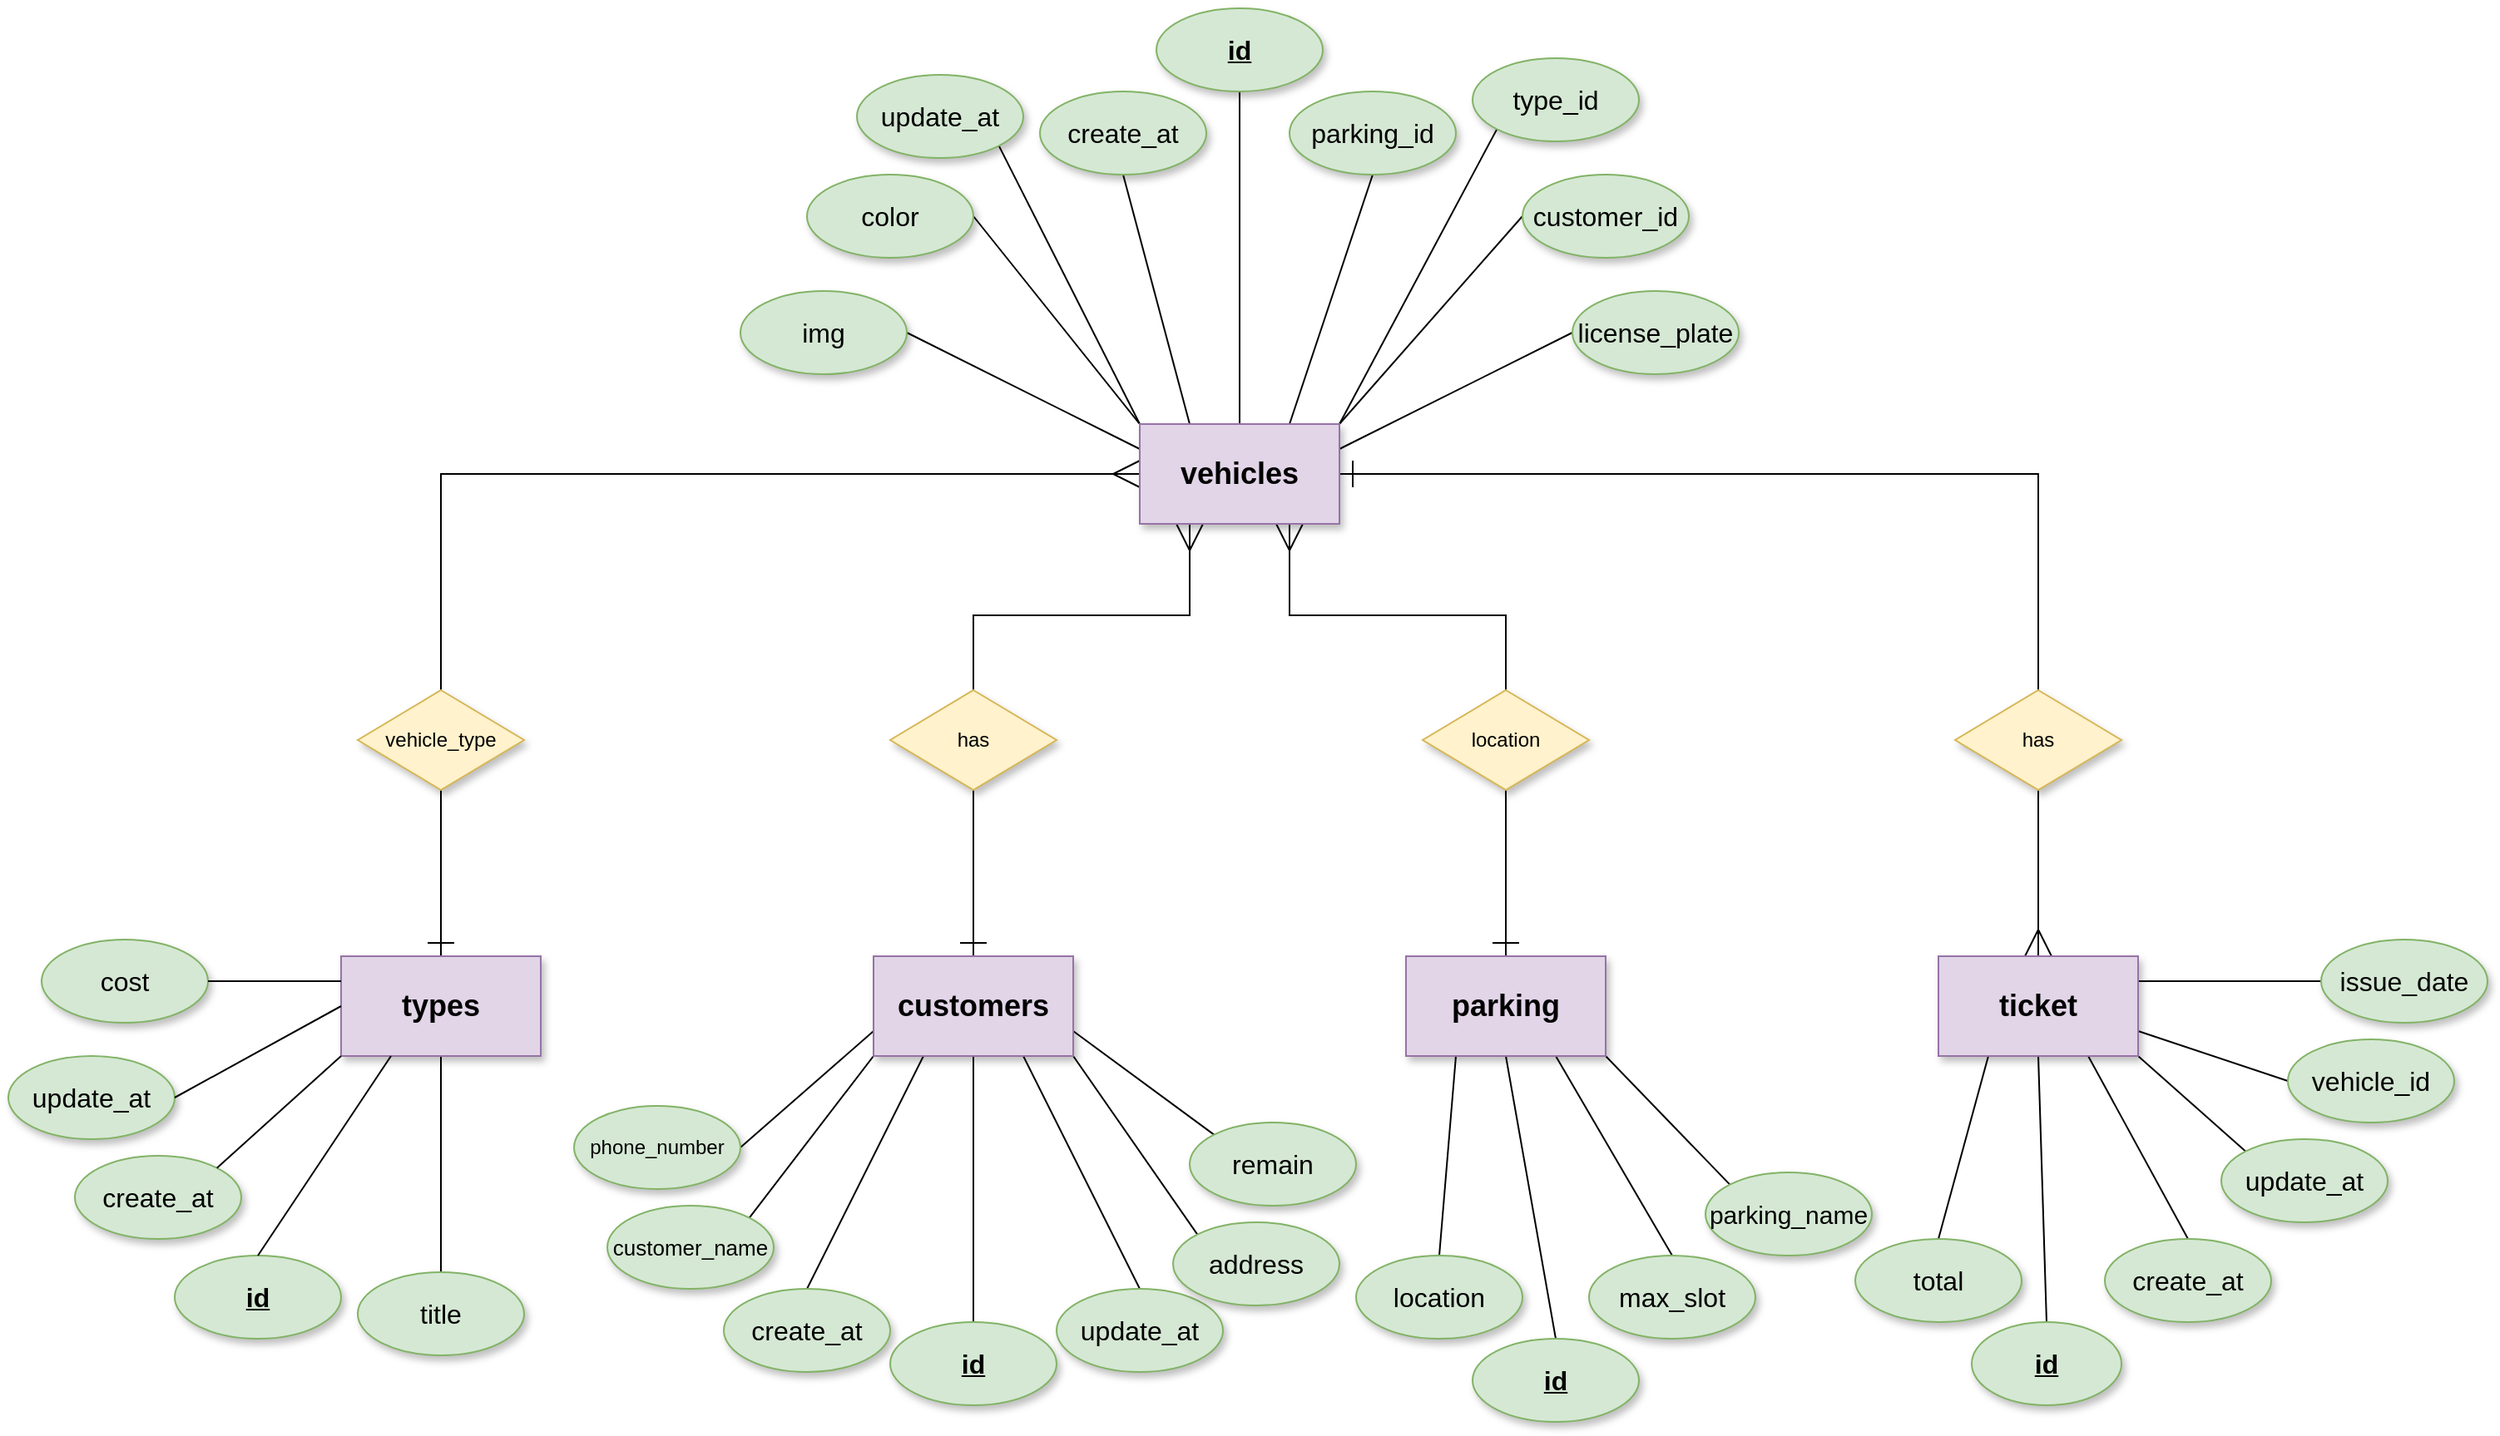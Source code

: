 <mxfile version="25.0.3">
  <diagram name="Trang-1" id="zjt-jPT9IUWbfWVk4MiD">
    <mxGraphModel dx="1493" dy="1043" grid="1" gridSize="10" guides="0" tooltips="1" connect="1" arrows="1" fold="1" page="1" pageScale="1" pageWidth="2000" pageHeight="1000" math="0" shadow="0">
      <root>
        <mxCell id="0" />
        <mxCell id="1" parent="0" />
        <mxCell id="s93bzkk8fJkEyXmZJDAm-113" value="" style="group" parent="1" vertex="1" connectable="0">
          <mxGeometry x="260" y="90" width="1490" height="850" as="geometry" />
        </mxCell>
        <mxCell id="s93bzkk8fJkEyXmZJDAm-8" style="edgeStyle=orthogonalEdgeStyle;rounded=0;orthogonalLoop=1;jettySize=auto;html=1;exitX=0.5;exitY=0;exitDx=0;exitDy=0;entryX=0;entryY=0.5;entryDx=0;entryDy=0;shadow=0;endSize=14;endArrow=ERmany;endFill=0;" parent="s93bzkk8fJkEyXmZJDAm-113" source="s93bzkk8fJkEyXmZJDAm-7" target="s93bzkk8fJkEyXmZJDAm-3" edge="1">
          <mxGeometry relative="1" as="geometry" />
        </mxCell>
        <mxCell id="s93bzkk8fJkEyXmZJDAm-13" style="edgeStyle=orthogonalEdgeStyle;rounded=0;orthogonalLoop=1;jettySize=auto;html=1;exitX=0.5;exitY=1;exitDx=0;exitDy=0;entryX=0.5;entryY=0;entryDx=0;entryDy=0;shadow=0;endSize=14;endArrow=ERone;endFill=0;" parent="s93bzkk8fJkEyXmZJDAm-113" source="s93bzkk8fJkEyXmZJDAm-7" target="s93bzkk8fJkEyXmZJDAm-4" edge="1">
          <mxGeometry relative="1" as="geometry" />
        </mxCell>
        <mxCell id="s93bzkk8fJkEyXmZJDAm-19" style="edgeStyle=orthogonalEdgeStyle;rounded=0;orthogonalLoop=1;jettySize=auto;html=1;exitX=0.5;exitY=0;exitDx=0;exitDy=0;entryX=0.75;entryY=1;entryDx=0;entryDy=0;shadow=0;endSize=14;endArrow=ERmany;endFill=0;" parent="s93bzkk8fJkEyXmZJDAm-113" source="s93bzkk8fJkEyXmZJDAm-15" target="s93bzkk8fJkEyXmZJDAm-3" edge="1">
          <mxGeometry relative="1" as="geometry" />
        </mxCell>
        <mxCell id="s93bzkk8fJkEyXmZJDAm-22" style="edgeStyle=orthogonalEdgeStyle;rounded=0;orthogonalLoop=1;jettySize=auto;html=1;exitX=0.5;exitY=1;exitDx=0;exitDy=0;entryX=0.5;entryY=0;entryDx=0;entryDy=0;shadow=0;endSize=14;endArrow=ERone;endFill=0;" parent="s93bzkk8fJkEyXmZJDAm-113" source="s93bzkk8fJkEyXmZJDAm-15" target="s93bzkk8fJkEyXmZJDAm-6" edge="1">
          <mxGeometry relative="1" as="geometry" />
        </mxCell>
        <mxCell id="s93bzkk8fJkEyXmZJDAm-23" style="edgeStyle=orthogonalEdgeStyle;rounded=0;orthogonalLoop=1;jettySize=auto;html=1;exitX=0.5;exitY=1;exitDx=0;exitDy=0;entryX=0.5;entryY=0;entryDx=0;entryDy=0;endArrow=ERone;endFill=0;shadow=0;startSize=6;endSize=14;" parent="s93bzkk8fJkEyXmZJDAm-113" source="s93bzkk8fJkEyXmZJDAm-16" target="s93bzkk8fJkEyXmZJDAm-1" edge="1">
          <mxGeometry relative="1" as="geometry" />
        </mxCell>
        <mxCell id="s93bzkk8fJkEyXmZJDAm-24" style="edgeStyle=orthogonalEdgeStyle;rounded=0;orthogonalLoop=1;jettySize=auto;html=1;exitX=0.5;exitY=0;exitDx=0;exitDy=0;entryX=0.25;entryY=1;entryDx=0;entryDy=0;endArrow=ERmany;endFill=0;endSize=14;" parent="s93bzkk8fJkEyXmZJDAm-113" source="s93bzkk8fJkEyXmZJDAm-16" target="s93bzkk8fJkEyXmZJDAm-3" edge="1">
          <mxGeometry relative="1" as="geometry" />
        </mxCell>
        <mxCell id="s93bzkk8fJkEyXmZJDAm-20" style="edgeStyle=orthogonalEdgeStyle;rounded=0;orthogonalLoop=1;jettySize=auto;html=1;exitX=0.5;exitY=0;exitDx=0;exitDy=0;entryX=1;entryY=0.5;entryDx=0;entryDy=0;shadow=0;endSize=14;endArrow=ERone;endFill=0;" parent="s93bzkk8fJkEyXmZJDAm-113" source="s93bzkk8fJkEyXmZJDAm-17" target="s93bzkk8fJkEyXmZJDAm-3" edge="1">
          <mxGeometry relative="1" as="geometry" />
        </mxCell>
        <mxCell id="s93bzkk8fJkEyXmZJDAm-21" style="edgeStyle=orthogonalEdgeStyle;rounded=0;orthogonalLoop=1;jettySize=auto;html=1;exitX=0.5;exitY=1;exitDx=0;exitDy=0;entryX=0.5;entryY=0;entryDx=0;entryDy=0;shadow=0;endSize=14;endArrow=ERmany;endFill=0;" parent="s93bzkk8fJkEyXmZJDAm-113" source="s93bzkk8fJkEyXmZJDAm-17" target="s93bzkk8fJkEyXmZJDAm-5" edge="1">
          <mxGeometry relative="1" as="geometry" />
        </mxCell>
        <mxCell id="s93bzkk8fJkEyXmZJDAm-81" value="" style="endArrow=none;html=1;rounded=0;entryX=0.5;entryY=0;entryDx=0;entryDy=0;exitX=0.5;exitY=1;exitDx=0;exitDy=0;" parent="s93bzkk8fJkEyXmZJDAm-113" source="s93bzkk8fJkEyXmZJDAm-4" target="s93bzkk8fJkEyXmZJDAm-64" edge="1">
          <mxGeometry width="50" height="50" relative="1" as="geometry">
            <mxPoint x="310" y="710" as="sourcePoint" />
            <mxPoint x="230" y="830" as="targetPoint" />
          </mxGeometry>
        </mxCell>
        <mxCell id="s93bzkk8fJkEyXmZJDAm-100" value="" style="endArrow=none;html=1;rounded=0;entryX=0.5;entryY=0;entryDx=0;entryDy=0;exitX=0.25;exitY=1;exitDx=0;exitDy=0;" parent="s93bzkk8fJkEyXmZJDAm-113" source="s93bzkk8fJkEyXmZJDAm-5" target="s93bzkk8fJkEyXmZJDAm-99" edge="1">
          <mxGeometry width="50" height="50" relative="1" as="geometry">
            <mxPoint x="1150" y="640" as="sourcePoint" />
            <mxPoint x="1225" y="717" as="targetPoint" />
          </mxGeometry>
        </mxCell>
        <mxCell id="s93bzkk8fJkEyXmZJDAm-101" value="" style="endArrow=none;html=1;rounded=0;entryX=0.5;entryY=0;entryDx=0;entryDy=0;exitX=0.5;exitY=1;exitDx=0;exitDy=0;" parent="s93bzkk8fJkEyXmZJDAm-113" source="s93bzkk8fJkEyXmZJDAm-5" target="s93bzkk8fJkEyXmZJDAm-31" edge="1">
          <mxGeometry width="50" height="50" relative="1" as="geometry">
            <mxPoint x="1200" y="640" as="sourcePoint" />
            <mxPoint x="1200" y="810" as="targetPoint" />
          </mxGeometry>
        </mxCell>
        <mxCell id="s93bzkk8fJkEyXmZJDAm-102" value="" style="endArrow=none;html=1;rounded=0;entryX=0.5;entryY=0;entryDx=0;entryDy=0;exitX=0.75;exitY=1;exitDx=0;exitDy=0;" parent="s93bzkk8fJkEyXmZJDAm-113" source="s93bzkk8fJkEyXmZJDAm-5" target="s93bzkk8fJkEyXmZJDAm-95" edge="1">
          <mxGeometry width="50" height="50" relative="1" as="geometry">
            <mxPoint x="1210" y="650" as="sourcePoint" />
            <mxPoint x="1210" y="820" as="targetPoint" />
          </mxGeometry>
        </mxCell>
        <mxCell id="s93bzkk8fJkEyXmZJDAm-103" value="" style="endArrow=none;html=1;rounded=0;entryX=0;entryY=0;entryDx=0;entryDy=0;exitX=1;exitY=1;exitDx=0;exitDy=0;" parent="s93bzkk8fJkEyXmZJDAm-113" source="s93bzkk8fJkEyXmZJDAm-5" target="s93bzkk8fJkEyXmZJDAm-98" edge="1">
          <mxGeometry width="50" height="50" relative="1" as="geometry">
            <mxPoint x="1220" y="660" as="sourcePoint" />
            <mxPoint x="1220" y="830" as="targetPoint" />
          </mxGeometry>
        </mxCell>
        <mxCell id="s93bzkk8fJkEyXmZJDAm-107" value="" style="endArrow=none;html=1;rounded=0;entryX=0;entryY=0.5;entryDx=0;entryDy=0;exitX=1;exitY=0.75;exitDx=0;exitDy=0;" parent="s93bzkk8fJkEyXmZJDAm-113" source="s93bzkk8fJkEyXmZJDAm-5" target="s93bzkk8fJkEyXmZJDAm-105" edge="1">
          <mxGeometry width="50" height="50" relative="1" as="geometry">
            <mxPoint x="1290" y="640" as="sourcePoint" />
            <mxPoint x="1395" y="707" as="targetPoint" />
          </mxGeometry>
        </mxCell>
        <mxCell id="s93bzkk8fJkEyXmZJDAm-108" value="" style="endArrow=none;html=1;rounded=0;entryX=0;entryY=0.5;entryDx=0;entryDy=0;exitX=1;exitY=0.25;exitDx=0;exitDy=0;" parent="s93bzkk8fJkEyXmZJDAm-113" source="s93bzkk8fJkEyXmZJDAm-5" target="s93bzkk8fJkEyXmZJDAm-106" edge="1">
          <mxGeometry width="50" height="50" relative="1" as="geometry">
            <mxPoint x="1300" y="650" as="sourcePoint" />
            <mxPoint x="1405" y="717" as="targetPoint" />
          </mxGeometry>
        </mxCell>
        <mxCell id="s93bzkk8fJkEyXmZJDAm-85" value="" style="endArrow=none;html=1;rounded=0;entryX=0.5;entryY=0;entryDx=0;entryDy=0;exitX=0.5;exitY=1;exitDx=0;exitDy=0;" parent="s93bzkk8fJkEyXmZJDAm-113" source="s93bzkk8fJkEyXmZJDAm-6" target="s93bzkk8fJkEyXmZJDAm-30" edge="1">
          <mxGeometry width="50" height="50" relative="1" as="geometry">
            <mxPoint x="350" y="750" as="sourcePoint" />
            <mxPoint x="270" y="870" as="targetPoint" />
          </mxGeometry>
        </mxCell>
        <mxCell id="s93bzkk8fJkEyXmZJDAm-89" value="" style="endArrow=none;html=1;rounded=0;entryX=0.5;entryY=0;entryDx=0;entryDy=0;exitX=0.25;exitY=1;exitDx=0;exitDy=0;" parent="s93bzkk8fJkEyXmZJDAm-113" source="s93bzkk8fJkEyXmZJDAm-6" target="s93bzkk8fJkEyXmZJDAm-86" edge="1">
          <mxGeometry width="50" height="50" relative="1" as="geometry">
            <mxPoint x="860" y="660" as="sourcePoint" />
            <mxPoint x="970" y="780" as="targetPoint" />
          </mxGeometry>
        </mxCell>
        <mxCell id="s93bzkk8fJkEyXmZJDAm-91" value="" style="endArrow=none;html=1;rounded=0;entryX=0.5;entryY=0;entryDx=0;entryDy=0;exitX=0.75;exitY=1;exitDx=0;exitDy=0;" parent="s93bzkk8fJkEyXmZJDAm-113" source="s93bzkk8fJkEyXmZJDAm-6" target="s93bzkk8fJkEyXmZJDAm-90" edge="1">
          <mxGeometry width="50" height="50" relative="1" as="geometry">
            <mxPoint x="880" y="640" as="sourcePoint" />
            <mxPoint x="900" y="760" as="targetPoint" />
          </mxGeometry>
        </mxCell>
        <mxCell id="s93bzkk8fJkEyXmZJDAm-93" value="" style="endArrow=none;html=1;rounded=0;entryX=0;entryY=0;entryDx=0;entryDy=0;exitX=1;exitY=1;exitDx=0;exitDy=0;" parent="s93bzkk8fJkEyXmZJDAm-113" source="s93bzkk8fJkEyXmZJDAm-6" target="s93bzkk8fJkEyXmZJDAm-92" edge="1">
          <mxGeometry width="50" height="50" relative="1" as="geometry">
            <mxPoint x="940" y="640" as="sourcePoint" />
            <mxPoint x="1010" y="760" as="targetPoint" />
          </mxGeometry>
        </mxCell>
        <mxCell id="s93bzkk8fJkEyXmZJDAm-74" value="" style="endArrow=none;html=1;rounded=0;entryX=0.5;entryY=0;entryDx=0;entryDy=0;exitX=0.5;exitY=1;exitDx=0;exitDy=0;" parent="s93bzkk8fJkEyXmZJDAm-113" source="s93bzkk8fJkEyXmZJDAm-1" target="s93bzkk8fJkEyXmZJDAm-29" edge="1">
          <mxGeometry width="50" height="50" relative="1" as="geometry">
            <mxPoint x="580" y="640" as="sourcePoint" />
            <mxPoint x="500" y="760" as="targetPoint" />
          </mxGeometry>
        </mxCell>
        <mxCell id="s93bzkk8fJkEyXmZJDAm-75" value="" style="endArrow=none;html=1;rounded=0;entryX=0.5;entryY=0;entryDx=0;entryDy=0;exitX=0.25;exitY=1;exitDx=0;exitDy=0;" parent="s93bzkk8fJkEyXmZJDAm-113" source="s93bzkk8fJkEyXmZJDAm-1" target="s93bzkk8fJkEyXmZJDAm-65" edge="1">
          <mxGeometry width="50" height="50" relative="1" as="geometry">
            <mxPoint x="250" y="650" as="sourcePoint" />
            <mxPoint x="170" y="770" as="targetPoint" />
          </mxGeometry>
        </mxCell>
        <mxCell id="s93bzkk8fJkEyXmZJDAm-76" value="" style="endArrow=none;html=1;rounded=0;entryX=1;entryY=0;entryDx=0;entryDy=0;exitX=0;exitY=1;exitDx=0;exitDy=0;" parent="s93bzkk8fJkEyXmZJDAm-113" source="s93bzkk8fJkEyXmZJDAm-1" target="s93bzkk8fJkEyXmZJDAm-70" edge="1">
          <mxGeometry width="50" height="50" relative="1" as="geometry">
            <mxPoint x="260" y="660" as="sourcePoint" />
            <mxPoint x="180" y="780" as="targetPoint" />
          </mxGeometry>
        </mxCell>
        <mxCell id="s93bzkk8fJkEyXmZJDAm-77" value="" style="endArrow=none;html=1;rounded=0;entryX=1;entryY=0.5;entryDx=0;entryDy=0;exitX=0;exitY=0.75;exitDx=0;exitDy=0;" parent="s93bzkk8fJkEyXmZJDAm-113" source="s93bzkk8fJkEyXmZJDAm-1" target="s93bzkk8fJkEyXmZJDAm-72" edge="1">
          <mxGeometry width="50" height="50" relative="1" as="geometry">
            <mxPoint x="270" y="670" as="sourcePoint" />
            <mxPoint x="190" y="790" as="targetPoint" />
          </mxGeometry>
        </mxCell>
        <mxCell id="s93bzkk8fJkEyXmZJDAm-78" value="" style="endArrow=none;html=1;rounded=0;entryX=0.5;entryY=0;entryDx=0;entryDy=0;exitX=0.75;exitY=1;exitDx=0;exitDy=0;" parent="s93bzkk8fJkEyXmZJDAm-113" source="s93bzkk8fJkEyXmZJDAm-1" target="s93bzkk8fJkEyXmZJDAm-68" edge="1">
          <mxGeometry width="50" height="50" relative="1" as="geometry">
            <mxPoint x="280" y="680" as="sourcePoint" />
            <mxPoint x="200" y="800" as="targetPoint" />
          </mxGeometry>
        </mxCell>
        <mxCell id="s93bzkk8fJkEyXmZJDAm-79" value="" style="endArrow=none;html=1;rounded=0;entryX=0;entryY=0;entryDx=0;entryDy=0;exitX=1;exitY=1;exitDx=0;exitDy=0;" parent="s93bzkk8fJkEyXmZJDAm-113" source="s93bzkk8fJkEyXmZJDAm-1" target="s93bzkk8fJkEyXmZJDAm-69" edge="1">
          <mxGeometry width="50" height="50" relative="1" as="geometry">
            <mxPoint x="290" y="690" as="sourcePoint" />
            <mxPoint x="210" y="810" as="targetPoint" />
          </mxGeometry>
        </mxCell>
        <mxCell id="s93bzkk8fJkEyXmZJDAm-80" value="" style="endArrow=none;html=1;rounded=0;entryX=0;entryY=0;entryDx=0;entryDy=0;exitX=1;exitY=0.75;exitDx=0;exitDy=0;" parent="s93bzkk8fJkEyXmZJDAm-113" source="s93bzkk8fJkEyXmZJDAm-1" target="s93bzkk8fJkEyXmZJDAm-73" edge="1">
          <mxGeometry width="50" height="50" relative="1" as="geometry">
            <mxPoint x="300" y="700" as="sourcePoint" />
            <mxPoint x="220" y="820" as="targetPoint" />
          </mxGeometry>
        </mxCell>
        <mxCell id="s93bzkk8fJkEyXmZJDAm-46" value="" style="endArrow=none;html=1;rounded=0;entryX=0;entryY=0.25;entryDx=0;entryDy=0;exitX=1;exitY=0.5;exitDx=0;exitDy=0;" parent="s93bzkk8fJkEyXmZJDAm-113" source="s93bzkk8fJkEyXmZJDAm-38" target="s93bzkk8fJkEyXmZJDAm-3" edge="1">
          <mxGeometry width="50" height="50" relative="1" as="geometry">
            <mxPoint x="430" y="230" as="sourcePoint" />
            <mxPoint x="480" y="180" as="targetPoint" />
          </mxGeometry>
        </mxCell>
        <mxCell id="s93bzkk8fJkEyXmZJDAm-47" value="" style="endArrow=none;html=1;rounded=0;entryX=0;entryY=0;entryDx=0;entryDy=0;exitX=1;exitY=0.5;exitDx=0;exitDy=0;" parent="s93bzkk8fJkEyXmZJDAm-113" source="s93bzkk8fJkEyXmZJDAm-37" target="s93bzkk8fJkEyXmZJDAm-3" edge="1">
          <mxGeometry width="50" height="50" relative="1" as="geometry">
            <mxPoint x="490" y="190" as="sourcePoint" />
            <mxPoint x="700" y="230" as="targetPoint" />
          </mxGeometry>
        </mxCell>
        <mxCell id="s93bzkk8fJkEyXmZJDAm-49" value="" style="endArrow=none;html=1;rounded=0;entryX=0;entryY=0;entryDx=0;entryDy=0;exitX=1;exitY=1;exitDx=0;exitDy=0;" parent="s93bzkk8fJkEyXmZJDAm-113" source="s93bzkk8fJkEyXmZJDAm-36" target="s93bzkk8fJkEyXmZJDAm-3" edge="1">
          <mxGeometry width="50" height="50" relative="1" as="geometry">
            <mxPoint x="550" y="140" as="sourcePoint" />
            <mxPoint x="710" y="225" as="targetPoint" />
          </mxGeometry>
        </mxCell>
        <mxCell id="s93bzkk8fJkEyXmZJDAm-50" value="" style="endArrow=none;html=1;rounded=0;entryX=0.25;entryY=0;entryDx=0;entryDy=0;exitX=0.5;exitY=1;exitDx=0;exitDy=0;" parent="s93bzkk8fJkEyXmZJDAm-113" source="s93bzkk8fJkEyXmZJDAm-28" target="s93bzkk8fJkEyXmZJDAm-3" edge="1">
          <mxGeometry width="50" height="50" relative="1" as="geometry">
            <mxPoint x="580.48" y="110.41" as="sourcePoint" />
            <mxPoint x="744.48" y="237.41" as="targetPoint" />
          </mxGeometry>
        </mxCell>
        <mxCell id="s93bzkk8fJkEyXmZJDAm-52" value="" style="endArrow=none;html=1;rounded=0;entryX=0.5;entryY=0;entryDx=0;entryDy=0;exitX=0.5;exitY=1;exitDx=0;exitDy=0;" parent="s93bzkk8fJkEyXmZJDAm-113" source="s93bzkk8fJkEyXmZJDAm-34" target="s93bzkk8fJkEyXmZJDAm-3" edge="1">
          <mxGeometry width="50" height="50" relative="1" as="geometry">
            <mxPoint x="690" y="90" as="sourcePoint" />
            <mxPoint x="780" y="240" as="targetPoint" />
          </mxGeometry>
        </mxCell>
        <mxCell id="s93bzkk8fJkEyXmZJDAm-53" value="" style="endArrow=none;html=1;rounded=0;entryX=0.75;entryY=0;entryDx=0;entryDy=0;exitX=0.5;exitY=1;exitDx=0;exitDy=0;" parent="s93bzkk8fJkEyXmZJDAm-113" source="s93bzkk8fJkEyXmZJDAm-41" target="s93bzkk8fJkEyXmZJDAm-3" edge="1">
          <mxGeometry width="50" height="50" relative="1" as="geometry">
            <mxPoint x="700" y="100" as="sourcePoint" />
            <mxPoint x="790" y="250" as="targetPoint" />
          </mxGeometry>
        </mxCell>
        <mxCell id="s93bzkk8fJkEyXmZJDAm-54" value="" style="endArrow=none;html=1;rounded=0;entryX=1;entryY=0;entryDx=0;entryDy=0;exitX=0;exitY=1;exitDx=0;exitDy=0;" parent="s93bzkk8fJkEyXmZJDAm-113" source="s93bzkk8fJkEyXmZJDAm-42" target="s93bzkk8fJkEyXmZJDAm-3" edge="1">
          <mxGeometry width="50" height="50" relative="1" as="geometry">
            <mxPoint x="710" y="110" as="sourcePoint" />
            <mxPoint x="800" y="260" as="targetPoint" />
          </mxGeometry>
        </mxCell>
        <mxCell id="s93bzkk8fJkEyXmZJDAm-55" value="" style="endArrow=none;html=1;rounded=0;exitX=0;exitY=0.5;exitDx=0;exitDy=0;" parent="s93bzkk8fJkEyXmZJDAm-113" source="s93bzkk8fJkEyXmZJDAm-40" edge="1">
          <mxGeometry width="50" height="50" relative="1" as="geometry">
            <mxPoint x="720" y="120" as="sourcePoint" />
            <mxPoint x="800" y="250" as="targetPoint" />
          </mxGeometry>
        </mxCell>
        <mxCell id="s93bzkk8fJkEyXmZJDAm-56" value="" style="endArrow=none;html=1;rounded=0;entryX=1;entryY=0.25;entryDx=0;entryDy=0;exitX=0;exitY=0.5;exitDx=0;exitDy=0;" parent="s93bzkk8fJkEyXmZJDAm-113" source="s93bzkk8fJkEyXmZJDAm-39" target="s93bzkk8fJkEyXmZJDAm-3" edge="1">
          <mxGeometry width="50" height="50" relative="1" as="geometry">
            <mxPoint x="730" y="130" as="sourcePoint" />
            <mxPoint x="820" y="280" as="targetPoint" />
          </mxGeometry>
        </mxCell>
        <mxCell id="s93bzkk8fJkEyXmZJDAm-1" value="customers" style="rounded=0;whiteSpace=wrap;html=1;fillColor=#e1d5e7;strokeColor=#9673a6;shadow=1;horizontal=1;fontSize=18;fontStyle=1" parent="s93bzkk8fJkEyXmZJDAm-113" vertex="1">
          <mxGeometry x="520" y="570" width="120" height="60" as="geometry" />
        </mxCell>
        <mxCell id="s93bzkk8fJkEyXmZJDAm-3" value="vehicles" style="rounded=0;whiteSpace=wrap;html=1;fillColor=#e1d5e7;strokeColor=#9673a6;shadow=1;horizontal=1;fontSize=18;fontStyle=1" parent="s93bzkk8fJkEyXmZJDAm-113" vertex="1">
          <mxGeometry x="680" y="250" width="120" height="60" as="geometry" />
        </mxCell>
        <mxCell id="s93bzkk8fJkEyXmZJDAm-4" value="types" style="rounded=0;whiteSpace=wrap;html=1;fillColor=#e1d5e7;strokeColor=#9673a6;shadow=1;horizontal=1;fontSize=18;fontStyle=1" parent="s93bzkk8fJkEyXmZJDAm-113" vertex="1">
          <mxGeometry x="200" y="570" width="120" height="60" as="geometry" />
        </mxCell>
        <mxCell id="s93bzkk8fJkEyXmZJDAm-5" value="ticket" style="rounded=0;whiteSpace=wrap;html=1;fillColor=#e1d5e7;strokeColor=#9673a6;shadow=1;horizontal=1;fontSize=18;fontStyle=1" parent="s93bzkk8fJkEyXmZJDAm-113" vertex="1">
          <mxGeometry x="1160" y="570" width="120" height="60" as="geometry" />
        </mxCell>
        <mxCell id="s93bzkk8fJkEyXmZJDAm-6" value="parking" style="rounded=0;whiteSpace=wrap;html=1;fillColor=#e1d5e7;strokeColor=#9673a6;shadow=1;horizontal=1;fontSize=18;fontStyle=1" parent="s93bzkk8fJkEyXmZJDAm-113" vertex="1">
          <mxGeometry x="840" y="570" width="120" height="60" as="geometry" />
        </mxCell>
        <mxCell id="s93bzkk8fJkEyXmZJDAm-7" value="vehicle_type" style="rhombus;whiteSpace=wrap;html=1;fillColor=#fff2cc;strokeColor=#d6b656;shadow=1;" parent="s93bzkk8fJkEyXmZJDAm-113" vertex="1">
          <mxGeometry x="210" y="410" width="100" height="60" as="geometry" />
        </mxCell>
        <mxCell id="s93bzkk8fJkEyXmZJDAm-15" value="location" style="rhombus;whiteSpace=wrap;html=1;fillColor=#fff2cc;strokeColor=#d6b656;shadow=1;" parent="s93bzkk8fJkEyXmZJDAm-113" vertex="1">
          <mxGeometry x="850" y="410" width="100" height="60" as="geometry" />
        </mxCell>
        <mxCell id="s93bzkk8fJkEyXmZJDAm-16" value="has" style="rhombus;whiteSpace=wrap;html=1;fillColor=#fff2cc;strokeColor=#d6b656;shadow=1;" parent="s93bzkk8fJkEyXmZJDAm-113" vertex="1">
          <mxGeometry x="530" y="410" width="100" height="60" as="geometry" />
        </mxCell>
        <mxCell id="s93bzkk8fJkEyXmZJDAm-17" value="has" style="rhombus;whiteSpace=wrap;html=1;fillColor=#fff2cc;strokeColor=#d6b656;shadow=1;" parent="s93bzkk8fJkEyXmZJDAm-113" vertex="1">
          <mxGeometry x="1170" y="410" width="100" height="60" as="geometry" />
        </mxCell>
        <mxCell id="s93bzkk8fJkEyXmZJDAm-25" value="&lt;u&gt;&lt;font style=&quot;font-size: 16px;&quot;&gt;&lt;b&gt;id&lt;/b&gt;&lt;/font&gt;&lt;/u&gt;" style="ellipse;whiteSpace=wrap;html=1;fillColor=#d5e8d4;strokeColor=#82b366;shadow=1;" parent="s93bzkk8fJkEyXmZJDAm-113" vertex="1">
          <mxGeometry x="100" y="750" width="100" height="50" as="geometry" />
        </mxCell>
        <mxCell id="s93bzkk8fJkEyXmZJDAm-28" value="&lt;font style=&quot;font-size: 16px;&quot;&gt;&lt;span style=&quot;font-weight: normal;&quot;&gt;create_at&lt;/span&gt;&lt;/font&gt;" style="ellipse;whiteSpace=wrap;html=1;fillColor=#d5e8d4;strokeColor=#82b366;fontStyle=1;shadow=1;" parent="s93bzkk8fJkEyXmZJDAm-113" vertex="1">
          <mxGeometry x="620" y="50" width="100" height="50" as="geometry" />
        </mxCell>
        <mxCell id="s93bzkk8fJkEyXmZJDAm-29" value="&lt;u&gt;&lt;font style=&quot;font-size: 16px;&quot;&gt;&lt;b&gt;id&lt;/b&gt;&lt;/font&gt;&lt;/u&gt;" style="ellipse;whiteSpace=wrap;html=1;fillColor=#d5e8d4;strokeColor=#82b366;shadow=1;" parent="s93bzkk8fJkEyXmZJDAm-113" vertex="1">
          <mxGeometry x="530" y="790" width="100" height="50" as="geometry" />
        </mxCell>
        <mxCell id="s93bzkk8fJkEyXmZJDAm-30" value="&lt;u&gt;&lt;font style=&quot;font-size: 16px;&quot;&gt;&lt;b&gt;id&lt;/b&gt;&lt;/font&gt;&lt;/u&gt;" style="ellipse;whiteSpace=wrap;html=1;fillColor=#d5e8d4;strokeColor=#82b366;shadow=1;" parent="s93bzkk8fJkEyXmZJDAm-113" vertex="1">
          <mxGeometry x="880" y="800" width="100" height="50" as="geometry" />
        </mxCell>
        <mxCell id="s93bzkk8fJkEyXmZJDAm-31" value="&lt;u&gt;&lt;font style=&quot;font-size: 16px;&quot;&gt;&lt;b&gt;id&lt;/b&gt;&lt;/font&gt;&lt;/u&gt;" style="ellipse;whiteSpace=wrap;html=1;fillColor=#d5e8d4;strokeColor=#82b366;shadow=1;" parent="s93bzkk8fJkEyXmZJDAm-113" vertex="1">
          <mxGeometry x="1180" y="790" width="90" height="50" as="geometry" />
        </mxCell>
        <mxCell id="s93bzkk8fJkEyXmZJDAm-34" value="&lt;u&gt;&lt;font style=&quot;font-size: 16px;&quot;&gt;&lt;b&gt;id&lt;/b&gt;&lt;/font&gt;&lt;/u&gt;" style="ellipse;whiteSpace=wrap;html=1;fillColor=#d5e8d4;strokeColor=#82b366;shadow=1;" parent="s93bzkk8fJkEyXmZJDAm-113" vertex="1">
          <mxGeometry x="690" width="100" height="50" as="geometry" />
        </mxCell>
        <mxCell id="s93bzkk8fJkEyXmZJDAm-36" value="&lt;font style=&quot;font-size: 16px;&quot;&gt;&lt;span style=&quot;font-weight: normal;&quot;&gt;update_at&lt;/span&gt;&lt;/font&gt;" style="ellipse;whiteSpace=wrap;html=1;fillColor=#d5e8d4;strokeColor=#82b366;fontStyle=1;shadow=1;" parent="s93bzkk8fJkEyXmZJDAm-113" vertex="1">
          <mxGeometry x="510" y="40" width="100" height="50" as="geometry" />
        </mxCell>
        <mxCell id="s93bzkk8fJkEyXmZJDAm-37" value="&lt;font style=&quot;font-size: 16px;&quot;&gt;&lt;span style=&quot;font-weight: normal;&quot;&gt;color&lt;/span&gt;&lt;/font&gt;" style="ellipse;whiteSpace=wrap;html=1;fillColor=#d5e8d4;strokeColor=#82b366;fontStyle=1;shadow=1;" parent="s93bzkk8fJkEyXmZJDAm-113" vertex="1">
          <mxGeometry x="480" y="100" width="100" height="50" as="geometry" />
        </mxCell>
        <mxCell id="s93bzkk8fJkEyXmZJDAm-38" value="&lt;font style=&quot;font-size: 16px;&quot;&gt;&lt;span style=&quot;font-weight: normal;&quot;&gt;img&lt;/span&gt;&lt;/font&gt;" style="ellipse;whiteSpace=wrap;html=1;fillColor=#d5e8d4;strokeColor=#82b366;fontStyle=1;shadow=1;" parent="s93bzkk8fJkEyXmZJDAm-113" vertex="1">
          <mxGeometry x="440" y="170" width="100" height="50" as="geometry" />
        </mxCell>
        <mxCell id="s93bzkk8fJkEyXmZJDAm-39" value="&lt;font style=&quot;font-size: 16px;&quot;&gt;&lt;span style=&quot;font-weight: normal;&quot;&gt;license_plate&lt;/span&gt;&lt;/font&gt;" style="ellipse;whiteSpace=wrap;html=1;fillColor=#d5e8d4;strokeColor=#82b366;fontStyle=1;shadow=1;" parent="s93bzkk8fJkEyXmZJDAm-113" vertex="1">
          <mxGeometry x="940" y="170" width="100" height="50" as="geometry" />
        </mxCell>
        <mxCell id="s93bzkk8fJkEyXmZJDAm-40" value="&lt;font style=&quot;font-size: 16px;&quot;&gt;&lt;span style=&quot;font-weight: normal;&quot;&gt;customer_id&lt;/span&gt;&lt;/font&gt;" style="ellipse;whiteSpace=wrap;html=1;fillColor=#d5e8d4;strokeColor=#82b366;fontStyle=1;shadow=1;" parent="s93bzkk8fJkEyXmZJDAm-113" vertex="1">
          <mxGeometry x="910" y="100" width="100" height="50" as="geometry" />
        </mxCell>
        <mxCell id="s93bzkk8fJkEyXmZJDAm-41" value="&lt;font style=&quot;font-size: 16px;&quot;&gt;&lt;span style=&quot;font-weight: normal;&quot;&gt;parking_id&lt;/span&gt;&lt;/font&gt;" style="ellipse;whiteSpace=wrap;html=1;fillColor=#d5e8d4;strokeColor=#82b366;fontStyle=1;shadow=1;" parent="s93bzkk8fJkEyXmZJDAm-113" vertex="1">
          <mxGeometry x="770" y="50" width="100" height="50" as="geometry" />
        </mxCell>
        <mxCell id="s93bzkk8fJkEyXmZJDAm-42" value="&lt;font style=&quot;font-size: 16px;&quot;&gt;&lt;span style=&quot;font-weight: normal;&quot;&gt;type_id&lt;/span&gt;&lt;/font&gt;" style="ellipse;whiteSpace=wrap;html=1;fillColor=#d5e8d4;strokeColor=#82b366;fontStyle=1;shadow=1;" parent="s93bzkk8fJkEyXmZJDAm-113" vertex="1">
          <mxGeometry x="880" y="30" width="100" height="50" as="geometry" />
        </mxCell>
        <mxCell id="s93bzkk8fJkEyXmZJDAm-57" value="" style="endArrow=none;html=1;rounded=0;entryX=0.5;entryY=0;entryDx=0;entryDy=0;exitX=0.25;exitY=1;exitDx=0;exitDy=0;" parent="s93bzkk8fJkEyXmZJDAm-113" source="s93bzkk8fJkEyXmZJDAm-4" target="s93bzkk8fJkEyXmZJDAm-25" edge="1">
          <mxGeometry width="50" height="50" relative="1" as="geometry">
            <mxPoint x="270" y="640" as="sourcePoint" />
            <mxPoint x="380" y="810" as="targetPoint" />
          </mxGeometry>
        </mxCell>
        <mxCell id="s93bzkk8fJkEyXmZJDAm-61" value="&lt;font style=&quot;font-size: 16px;&quot;&gt;&lt;span style=&quot;font-weight: normal;&quot;&gt;cost&lt;/span&gt;&lt;/font&gt;" style="ellipse;whiteSpace=wrap;html=1;fillColor=#d5e8d4;strokeColor=#82b366;fontStyle=1;shadow=1;" parent="s93bzkk8fJkEyXmZJDAm-113" vertex="1">
          <mxGeometry x="20" y="560" width="100" height="50" as="geometry" />
        </mxCell>
        <mxCell id="s93bzkk8fJkEyXmZJDAm-62" value="&lt;font style=&quot;font-size: 16px;&quot;&gt;&lt;span style=&quot;font-weight: normal;&quot;&gt;create_at&lt;/span&gt;&lt;/font&gt;" style="ellipse;whiteSpace=wrap;html=1;fillColor=#d5e8d4;strokeColor=#82b366;fontStyle=1;shadow=1;" parent="s93bzkk8fJkEyXmZJDAm-113" vertex="1">
          <mxGeometry x="40" y="690" width="100" height="50" as="geometry" />
        </mxCell>
        <mxCell id="s93bzkk8fJkEyXmZJDAm-63" value="&lt;font style=&quot;font-size: 16px;&quot;&gt;&lt;span style=&quot;font-weight: normal;&quot;&gt;update_at&lt;/span&gt;&lt;/font&gt;" style="ellipse;whiteSpace=wrap;html=1;fillColor=#d5e8d4;strokeColor=#82b366;fontStyle=1;shadow=1;" parent="s93bzkk8fJkEyXmZJDAm-113" vertex="1">
          <mxGeometry y="630" width="100" height="50" as="geometry" />
        </mxCell>
        <mxCell id="s93bzkk8fJkEyXmZJDAm-64" value="&lt;font style=&quot;font-size: 16px;&quot;&gt;&lt;span style=&quot;font-weight: normal;&quot;&gt;title&lt;/span&gt;&lt;/font&gt;" style="ellipse;whiteSpace=wrap;html=1;fillColor=#d5e8d4;strokeColor=#82b366;fontStyle=1;shadow=1;" parent="s93bzkk8fJkEyXmZJDAm-113" vertex="1">
          <mxGeometry x="210" y="760" width="100" height="50" as="geometry" />
        </mxCell>
        <mxCell id="s93bzkk8fJkEyXmZJDAm-65" value="&lt;font style=&quot;font-size: 16px;&quot;&gt;&lt;span style=&quot;font-weight: normal;&quot;&gt;create_at&lt;/span&gt;&lt;/font&gt;" style="ellipse;whiteSpace=wrap;html=1;fillColor=#d5e8d4;strokeColor=#82b366;fontStyle=1;shadow=1;" parent="s93bzkk8fJkEyXmZJDAm-113" vertex="1">
          <mxGeometry x="430" y="770" width="100" height="50" as="geometry" />
        </mxCell>
        <mxCell id="s93bzkk8fJkEyXmZJDAm-68" value="&lt;font style=&quot;font-size: 16px;&quot;&gt;&lt;span style=&quot;font-weight: normal;&quot;&gt;update_at&lt;/span&gt;&lt;/font&gt;" style="ellipse;whiteSpace=wrap;html=1;fillColor=#d5e8d4;strokeColor=#82b366;fontStyle=1;shadow=1;" parent="s93bzkk8fJkEyXmZJDAm-113" vertex="1">
          <mxGeometry x="630" y="770" width="100" height="50" as="geometry" />
        </mxCell>
        <mxCell id="s93bzkk8fJkEyXmZJDAm-69" value="&lt;font style=&quot;font-size: 16px;&quot;&gt;&lt;span style=&quot;font-weight: normal;&quot;&gt;address&lt;/span&gt;&lt;/font&gt;" style="ellipse;whiteSpace=wrap;html=1;fillColor=#d5e8d4;strokeColor=#82b366;fontStyle=1;shadow=1;" parent="s93bzkk8fJkEyXmZJDAm-113" vertex="1">
          <mxGeometry x="700" y="730" width="100" height="50" as="geometry" />
        </mxCell>
        <mxCell id="s93bzkk8fJkEyXmZJDAm-70" value="&lt;span style=&quot;font-weight: 400;&quot;&gt;&lt;font style=&quot;font-size: 13px;&quot;&gt;customer_name&lt;/font&gt;&lt;/span&gt;" style="ellipse;whiteSpace=wrap;html=1;fillColor=#d5e8d4;strokeColor=#82b366;fontStyle=1;shadow=1;" parent="s93bzkk8fJkEyXmZJDAm-113" vertex="1">
          <mxGeometry x="360" y="720" width="100" height="50" as="geometry" />
        </mxCell>
        <mxCell id="s93bzkk8fJkEyXmZJDAm-72" value="&lt;span style=&quot;font-weight: 400;&quot;&gt;&lt;font&gt;phone_number&lt;/font&gt;&lt;/span&gt;" style="ellipse;whiteSpace=wrap;html=1;fillColor=#d5e8d4;strokeColor=#82b366;fontStyle=1;shadow=1;" parent="s93bzkk8fJkEyXmZJDAm-113" vertex="1">
          <mxGeometry x="340" y="660" width="100" height="50" as="geometry" />
        </mxCell>
        <mxCell id="s93bzkk8fJkEyXmZJDAm-73" value="&lt;span style=&quot;font-size: 16px; font-weight: 400;&quot;&gt;remain&lt;/span&gt;" style="ellipse;whiteSpace=wrap;html=1;fillColor=#d5e8d4;strokeColor=#82b366;fontStyle=1;shadow=1;" parent="s93bzkk8fJkEyXmZJDAm-113" vertex="1">
          <mxGeometry x="710" y="670" width="100" height="50" as="geometry" />
        </mxCell>
        <mxCell id="s93bzkk8fJkEyXmZJDAm-82" value="" style="endArrow=none;html=1;rounded=0;entryX=1;entryY=0;entryDx=0;entryDy=0;exitX=0;exitY=1;exitDx=0;exitDy=0;" parent="s93bzkk8fJkEyXmZJDAm-113" source="s93bzkk8fJkEyXmZJDAm-4" target="s93bzkk8fJkEyXmZJDAm-62" edge="1">
          <mxGeometry width="50" height="50" relative="1" as="geometry">
            <mxPoint x="320" y="720" as="sourcePoint" />
            <mxPoint x="240" y="840" as="targetPoint" />
          </mxGeometry>
        </mxCell>
        <mxCell id="s93bzkk8fJkEyXmZJDAm-83" value="" style="endArrow=none;html=1;rounded=0;entryX=1;entryY=0.5;entryDx=0;entryDy=0;exitX=0;exitY=0.5;exitDx=0;exitDy=0;" parent="s93bzkk8fJkEyXmZJDAm-113" source="s93bzkk8fJkEyXmZJDAm-4" target="s93bzkk8fJkEyXmZJDAm-63" edge="1">
          <mxGeometry width="50" height="50" relative="1" as="geometry">
            <mxPoint x="330" y="730" as="sourcePoint" />
            <mxPoint x="250" y="850" as="targetPoint" />
          </mxGeometry>
        </mxCell>
        <mxCell id="s93bzkk8fJkEyXmZJDAm-84" value="" style="endArrow=none;html=1;rounded=0;entryX=1;entryY=0.5;entryDx=0;entryDy=0;exitX=0;exitY=0.25;exitDx=0;exitDy=0;" parent="s93bzkk8fJkEyXmZJDAm-113" source="s93bzkk8fJkEyXmZJDAm-4" target="s93bzkk8fJkEyXmZJDAm-61" edge="1">
          <mxGeometry width="50" height="50" relative="1" as="geometry">
            <mxPoint x="340" y="740" as="sourcePoint" />
            <mxPoint x="260" y="860" as="targetPoint" />
          </mxGeometry>
        </mxCell>
        <mxCell id="s93bzkk8fJkEyXmZJDAm-86" value="&lt;span style=&quot;font-size: 16px; font-weight: 400;&quot;&gt;location&lt;/span&gt;" style="ellipse;whiteSpace=wrap;html=1;fillColor=#d5e8d4;strokeColor=#82b366;fontStyle=1;shadow=1;" parent="s93bzkk8fJkEyXmZJDAm-113" vertex="1">
          <mxGeometry x="810" y="750" width="100" height="50" as="geometry" />
        </mxCell>
        <mxCell id="s93bzkk8fJkEyXmZJDAm-90" value="&lt;span style=&quot;font-size: 16px; font-weight: 400;&quot;&gt;max_slot&lt;/span&gt;" style="ellipse;whiteSpace=wrap;html=1;fillColor=#d5e8d4;strokeColor=#82b366;fontStyle=1;shadow=1;" parent="s93bzkk8fJkEyXmZJDAm-113" vertex="1">
          <mxGeometry x="950" y="750" width="100" height="50" as="geometry" />
        </mxCell>
        <mxCell id="s93bzkk8fJkEyXmZJDAm-92" value="&lt;span style=&quot;font-weight: 400;&quot;&gt;&lt;font style=&quot;font-size: 15px;&quot;&gt;parking_name&lt;/font&gt;&lt;/span&gt;" style="ellipse;whiteSpace=wrap;html=1;fillColor=#d5e8d4;strokeColor=#82b366;fontStyle=1;shadow=1;" parent="s93bzkk8fJkEyXmZJDAm-113" vertex="1">
          <mxGeometry x="1020" y="700" width="100" height="50" as="geometry" />
        </mxCell>
        <mxCell id="s93bzkk8fJkEyXmZJDAm-95" value="&lt;font style=&quot;font-size: 16px;&quot;&gt;&lt;span style=&quot;font-weight: normal;&quot;&gt;create_at&lt;/span&gt;&lt;/font&gt;" style="ellipse;whiteSpace=wrap;html=1;fillColor=#d5e8d4;strokeColor=#82b366;fontStyle=1;shadow=1;" parent="s93bzkk8fJkEyXmZJDAm-113" vertex="1">
          <mxGeometry x="1260" y="740" width="100" height="50" as="geometry" />
        </mxCell>
        <mxCell id="s93bzkk8fJkEyXmZJDAm-98" value="&lt;font style=&quot;font-size: 16px;&quot;&gt;&lt;span style=&quot;font-weight: normal;&quot;&gt;update_at&lt;/span&gt;&lt;/font&gt;" style="ellipse;whiteSpace=wrap;html=1;fillColor=#d5e8d4;strokeColor=#82b366;fontStyle=1;shadow=1;" parent="s93bzkk8fJkEyXmZJDAm-113" vertex="1">
          <mxGeometry x="1330" y="680" width="100" height="50" as="geometry" />
        </mxCell>
        <mxCell id="s93bzkk8fJkEyXmZJDAm-99" value="&lt;span style=&quot;font-size: 16px; font-weight: 400;&quot;&gt;total&lt;/span&gt;" style="ellipse;whiteSpace=wrap;html=1;fillColor=#d5e8d4;strokeColor=#82b366;fontStyle=1;shadow=1;" parent="s93bzkk8fJkEyXmZJDAm-113" vertex="1">
          <mxGeometry x="1110" y="740" width="100" height="50" as="geometry" />
        </mxCell>
        <mxCell id="s93bzkk8fJkEyXmZJDAm-105" value="&lt;span style=&quot;font-size: 16px; font-weight: 400;&quot;&gt;vehicle_id&lt;/span&gt;" style="ellipse;whiteSpace=wrap;html=1;fillColor=#d5e8d4;strokeColor=#82b366;fontStyle=1;shadow=1;" parent="s93bzkk8fJkEyXmZJDAm-113" vertex="1">
          <mxGeometry x="1370" y="620" width="100" height="50" as="geometry" />
        </mxCell>
        <mxCell id="s93bzkk8fJkEyXmZJDAm-106" value="&lt;span style=&quot;font-size: 16px; font-weight: 400;&quot;&gt;issue_date&lt;/span&gt;" style="ellipse;whiteSpace=wrap;html=1;fillColor=#d5e8d4;strokeColor=#82b366;fontStyle=1;shadow=1;" parent="s93bzkk8fJkEyXmZJDAm-113" vertex="1">
          <mxGeometry x="1390" y="560" width="100" height="50" as="geometry" />
        </mxCell>
      </root>
    </mxGraphModel>
  </diagram>
</mxfile>
